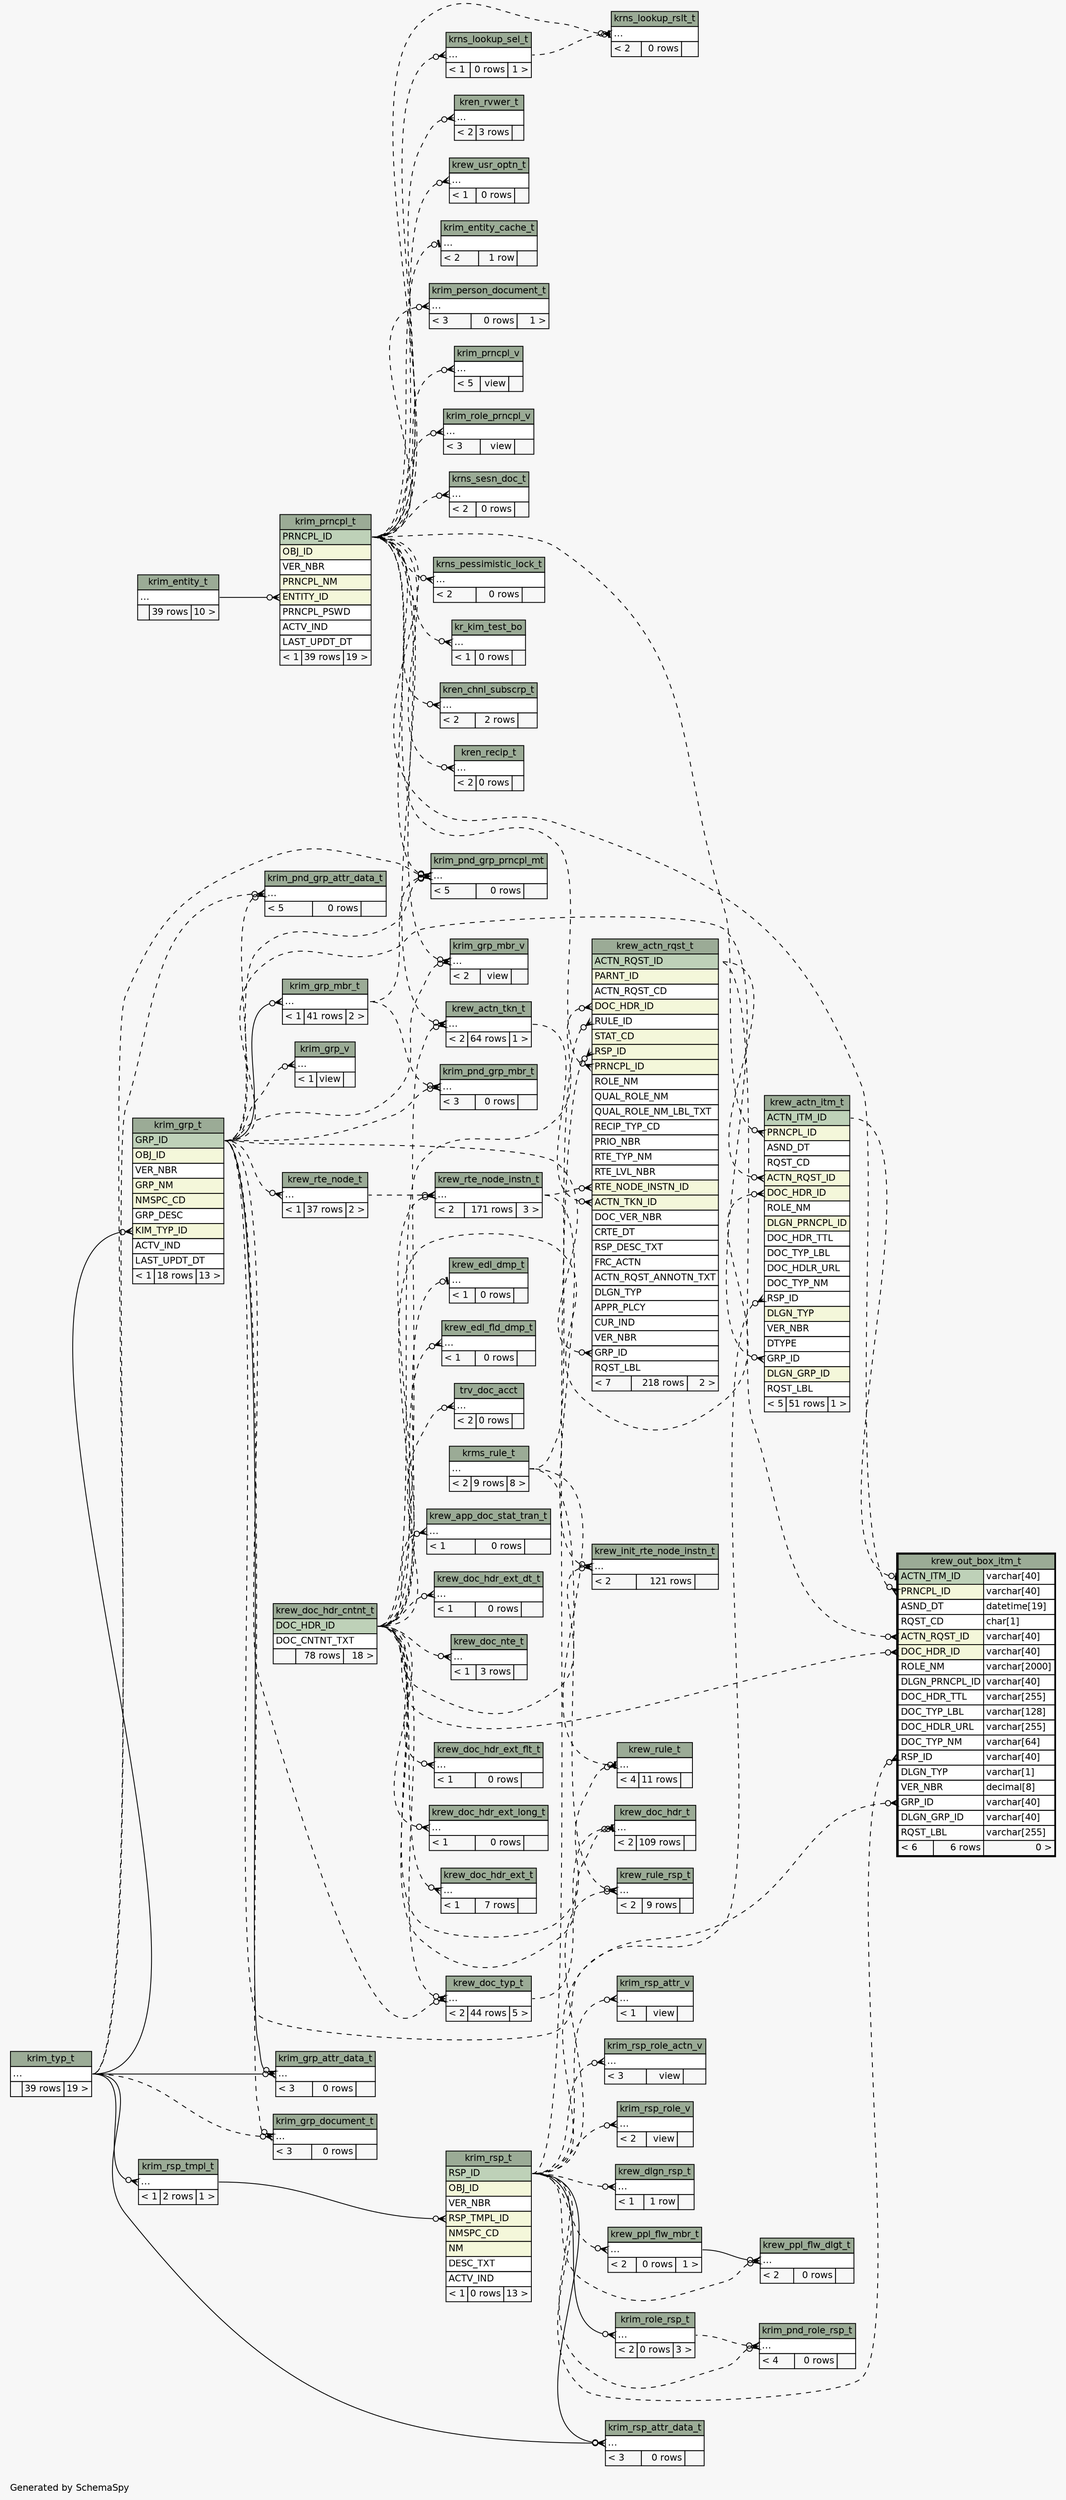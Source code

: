 // dot 2.28.0 on Mac OS X 10.7.2
// SchemaSpy rev 590
digraph "impliedTwoDegreesRelationshipsDiagram" {
  graph [
    rankdir="RL"
    bgcolor="#f7f7f7"
    label="\nGenerated by SchemaSpy"
    labeljust="l"
    nodesep="0.18"
    ranksep="0.46"
    fontname="Helvetica"
    fontsize="11"
  ];
  node [
    fontname="Helvetica"
    fontsize="11"
    shape="plaintext"
  ];
  edge [
    arrowsize="0.8"
  ];
  "kr_kim_test_bo":"elipses":w -> "krim_prncpl_t":"PRNCPL_ID":e [arrowhead=none dir=back arrowtail=crowodot style=dashed];
  "kren_chnl_subscrp_t":"elipses":w -> "krim_prncpl_t":"PRNCPL_ID":e [arrowhead=none dir=back arrowtail=crowodot style=dashed];
  "kren_recip_t":"elipses":w -> "krim_prncpl_t":"PRNCPL_ID":e [arrowhead=none dir=back arrowtail=crowodot style=dashed];
  "kren_rvwer_t":"elipses":w -> "krim_prncpl_t":"PRNCPL_ID":e [arrowhead=none dir=back arrowtail=crowodot style=dashed];
  "krew_actn_itm_t":"ACTN_RQST_ID":w -> "krew_actn_rqst_t":"ACTN_RQST_ID":e [arrowhead=none dir=back arrowtail=crowodot style=dashed];
  "krew_actn_itm_t":"DOC_HDR_ID":w -> "krew_doc_hdr_cntnt_t":"DOC_HDR_ID":e [arrowhead=none dir=back arrowtail=crowodot style=dashed];
  "krew_actn_itm_t":"GRP_ID":w -> "krim_grp_t":"GRP_ID":e [arrowhead=none dir=back arrowtail=crowodot style=dashed];
  "krew_actn_itm_t":"PRNCPL_ID":w -> "krim_prncpl_t":"PRNCPL_ID":e [arrowhead=none dir=back arrowtail=crowodot style=dashed];
  "krew_actn_itm_t":"RSP_ID":w -> "krim_rsp_t":"RSP_ID":e [arrowhead=none dir=back arrowtail=crowodot style=dashed];
  "krew_actn_rqst_t":"ACTN_TKN_ID":w -> "krew_actn_tkn_t":"elipses":e [arrowhead=none dir=back arrowtail=crowodot style=dashed];
  "krew_actn_rqst_t":"DOC_HDR_ID":w -> "krew_doc_hdr_cntnt_t":"DOC_HDR_ID":e [arrowhead=none dir=back arrowtail=crowodot style=dashed];
  "krew_actn_rqst_t":"GRP_ID":w -> "krim_grp_t":"GRP_ID":e [arrowhead=none dir=back arrowtail=crowodot style=dashed];
  "krew_actn_rqst_t":"PRNCPL_ID":w -> "krim_prncpl_t":"PRNCPL_ID":e [arrowhead=none dir=back arrowtail=crowodot style=dashed];
  "krew_actn_rqst_t":"RSP_ID":w -> "krim_rsp_t":"RSP_ID":e [arrowhead=none dir=back arrowtail=crowodot style=dashed];
  "krew_actn_rqst_t":"RTE_NODE_INSTN_ID":w -> "krew_rte_node_instn_t":"elipses":e [arrowhead=none dir=back arrowtail=crowodot style=dashed];
  "krew_actn_rqst_t":"RULE_ID":w -> "krms_rule_t":"elipses":e [arrowhead=none dir=back arrowtail=crowodot style=dashed];
  "krew_actn_tkn_t":"elipses":w -> "krew_doc_hdr_cntnt_t":"DOC_HDR_ID":e [arrowhead=none dir=back arrowtail=crowodot style=dashed];
  "krew_actn_tkn_t":"elipses":w -> "krim_prncpl_t":"PRNCPL_ID":e [arrowhead=none dir=back arrowtail=crowodot style=dashed];
  "krew_app_doc_stat_tran_t":"elipses":w -> "krew_doc_hdr_cntnt_t":"DOC_HDR_ID":e [arrowhead=none dir=back arrowtail=crowodot style=dashed];
  "krew_dlgn_rsp_t":"elipses":w -> "krim_rsp_t":"RSP_ID":e [arrowhead=none dir=back arrowtail=crowodot style=dashed];
  "krew_doc_hdr_ext_dt_t":"elipses":w -> "krew_doc_hdr_cntnt_t":"DOC_HDR_ID":e [arrowhead=none dir=back arrowtail=crowodot style=dashed];
  "krew_doc_hdr_ext_flt_t":"elipses":w -> "krew_doc_hdr_cntnt_t":"DOC_HDR_ID":e [arrowhead=none dir=back arrowtail=crowodot style=dashed];
  "krew_doc_hdr_ext_long_t":"elipses":w -> "krew_doc_hdr_cntnt_t":"DOC_HDR_ID":e [arrowhead=none dir=back arrowtail=crowodot style=dashed];
  "krew_doc_hdr_ext_t":"elipses":w -> "krew_doc_hdr_cntnt_t":"DOC_HDR_ID":e [arrowhead=none dir=back arrowtail=crowodot style=dashed];
  "krew_doc_hdr_t":"elipses":w -> "krew_doc_hdr_cntnt_t":"DOC_HDR_ID":e [arrowhead=none dir=back arrowtail=teeodot style=dashed];
  "krew_doc_hdr_t":"elipses":w -> "krew_doc_typ_t":"elipses":e [arrowhead=none dir=back arrowtail=crowodot style=dashed];
  "krew_doc_nte_t":"elipses":w -> "krew_doc_hdr_cntnt_t":"DOC_HDR_ID":e [arrowhead=none dir=back arrowtail=crowodot style=dashed];
  "krew_doc_typ_t":"elipses":w -> "krew_doc_hdr_cntnt_t":"DOC_HDR_ID":e [arrowhead=none dir=back arrowtail=crowodot style=dashed];
  "krew_doc_typ_t":"elipses":w -> "krim_grp_t":"GRP_ID":e [arrowhead=none dir=back arrowtail=crowodot style=dashed];
  "krew_edl_dmp_t":"elipses":w -> "krew_doc_hdr_cntnt_t":"DOC_HDR_ID":e [arrowhead=none dir=back arrowtail=teeodot style=dashed];
  "krew_edl_fld_dmp_t":"elipses":w -> "krew_doc_hdr_cntnt_t":"DOC_HDR_ID":e [arrowhead=none dir=back arrowtail=crowodot style=dashed];
  "krew_init_rte_node_instn_t":"elipses":w -> "krew_doc_hdr_cntnt_t":"DOC_HDR_ID":e [arrowhead=none dir=back arrowtail=crowodot style=dashed];
  "krew_init_rte_node_instn_t":"elipses":w -> "krew_rte_node_instn_t":"elipses":e [arrowhead=none dir=back arrowtail=crowodot style=dashed];
  "krew_out_box_itm_t":"ACTN_ITM_ID":w -> "krew_actn_itm_t":"ACTN_ITM_ID":e [arrowhead=none dir=back arrowtail=teeodot style=dashed];
  "krew_out_box_itm_t":"ACTN_RQST_ID":w -> "krew_actn_rqst_t":"ACTN_RQST_ID":e [arrowhead=none dir=back arrowtail=crowodot style=dashed];
  "krew_out_box_itm_t":"DOC_HDR_ID":w -> "krew_doc_hdr_cntnt_t":"DOC_HDR_ID":e [arrowhead=none dir=back arrowtail=crowodot style=dashed];
  "krew_out_box_itm_t":"GRP_ID":w -> "krim_grp_t":"GRP_ID":e [arrowhead=none dir=back arrowtail=crowodot style=dashed];
  "krew_out_box_itm_t":"PRNCPL_ID":w -> "krim_prncpl_t":"PRNCPL_ID":e [arrowhead=none dir=back arrowtail=crowodot style=dashed];
  "krew_out_box_itm_t":"RSP_ID":w -> "krim_rsp_t":"RSP_ID":e [arrowhead=none dir=back arrowtail=crowodot style=dashed];
  "krew_ppl_flw_dlgt_t":"elipses":w -> "krew_ppl_flw_mbr_t":"elipses":e [arrowhead=none dir=back arrowtail=crowodot];
  "krew_ppl_flw_dlgt_t":"elipses":w -> "krim_rsp_t":"RSP_ID":e [arrowhead=none dir=back arrowtail=crowodot style=dashed];
  "krew_ppl_flw_mbr_t":"elipses":w -> "krim_rsp_t":"RSP_ID":e [arrowhead=none dir=back arrowtail=crowodot style=dashed];
  "krew_rte_node_instn_t":"elipses":w -> "krew_doc_hdr_cntnt_t":"DOC_HDR_ID":e [arrowhead=none dir=back arrowtail=crowodot style=dashed];
  "krew_rte_node_instn_t":"elipses":w -> "krew_rte_node_t":"elipses":e [arrowhead=none dir=back arrowtail=crowodot style=dashed];
  "krew_rte_node_t":"elipses":w -> "krim_grp_t":"GRP_ID":e [arrowhead=none dir=back arrowtail=crowodot style=dashed];
  "krew_rule_rsp_t":"elipses":w -> "krim_rsp_t":"RSP_ID":e [arrowhead=none dir=back arrowtail=crowodot style=dashed];
  "krew_rule_rsp_t":"elipses":w -> "krms_rule_t":"elipses":e [arrowhead=none dir=back arrowtail=crowodot style=dashed];
  "krew_rule_t":"elipses":w -> "krew_doc_hdr_cntnt_t":"DOC_HDR_ID":e [arrowhead=none dir=back arrowtail=crowodot style=dashed];
  "krew_rule_t":"elipses":w -> "krms_rule_t":"elipses":e [arrowhead=none dir=back arrowtail=teeodot style=dashed];
  "krew_usr_optn_t":"elipses":w -> "krim_prncpl_t":"PRNCPL_ID":e [arrowhead=none dir=back arrowtail=crowodot style=dashed];
  "krim_entity_cache_t":"elipses":w -> "krim_prncpl_t":"PRNCPL_ID":e [arrowhead=none dir=back arrowtail=teeodot style=dashed];
  "krim_grp_attr_data_t":"elipses":w -> "krim_grp_t":"GRP_ID":e [arrowhead=none dir=back arrowtail=crowodot];
  "krim_grp_attr_data_t":"elipses":w -> "krim_typ_t":"elipses":e [arrowhead=none dir=back arrowtail=crowodot];
  "krim_grp_document_t":"elipses":w -> "krim_grp_t":"GRP_ID":e [arrowhead=none dir=back arrowtail=crowodot style=dashed];
  "krim_grp_document_t":"elipses":w -> "krim_typ_t":"elipses":e [arrowhead=none dir=back arrowtail=crowodot style=dashed];
  "krim_grp_mbr_t":"elipses":w -> "krim_grp_t":"GRP_ID":e [arrowhead=none dir=back arrowtail=crowodot];
  "krim_grp_mbr_v":"elipses":w -> "krim_grp_t":"GRP_ID":e [arrowhead=none dir=back arrowtail=crowodot style=dashed];
  "krim_grp_mbr_v":"elipses":w -> "krim_prncpl_t":"PRNCPL_ID":e [arrowhead=none dir=back arrowtail=crowodot style=dashed];
  "krim_grp_t":"KIM_TYP_ID":w -> "krim_typ_t":"elipses":e [arrowhead=none dir=back arrowtail=crowodot];
  "krim_grp_v":"elipses":w -> "krim_grp_t":"GRP_ID":e [arrowhead=none dir=back arrowtail=crowodot style=dashed];
  "krim_person_document_t":"elipses":w -> "krim_prncpl_t":"PRNCPL_ID":e [arrowhead=none dir=back arrowtail=crowodot style=dashed];
  "krim_pnd_grp_attr_data_t":"elipses":w -> "krim_grp_t":"GRP_ID":e [arrowhead=none dir=back arrowtail=crowodot style=dashed];
  "krim_pnd_grp_attr_data_t":"elipses":w -> "krim_typ_t":"elipses":e [arrowhead=none dir=back arrowtail=crowodot style=dashed];
  "krim_pnd_grp_mbr_t":"elipses":w -> "krim_grp_t":"GRP_ID":e [arrowhead=none dir=back arrowtail=crowodot style=dashed];
  "krim_pnd_grp_mbr_t":"elipses":w -> "krim_grp_mbr_t":"elipses":e [arrowhead=none dir=back arrowtail=crowodot style=dashed];
  "krim_pnd_grp_prncpl_mt":"elipses":w -> "krim_grp_t":"GRP_ID":e [arrowhead=none dir=back arrowtail=crowodot style=dashed];
  "krim_pnd_grp_prncpl_mt":"elipses":w -> "krim_grp_mbr_t":"elipses":e [arrowhead=none dir=back arrowtail=crowodot style=dashed];
  "krim_pnd_grp_prncpl_mt":"elipses":w -> "krim_typ_t":"elipses":e [arrowhead=none dir=back arrowtail=crowodot style=dashed];
  "krim_pnd_grp_prncpl_mt":"elipses":w -> "krim_prncpl_t":"PRNCPL_ID":e [arrowhead=none dir=back arrowtail=crowodot style=dashed];
  "krim_pnd_role_rsp_t":"elipses":w -> "krim_role_rsp_t":"elipses":e [arrowhead=none dir=back arrowtail=crowodot style=dashed];
  "krim_pnd_role_rsp_t":"elipses":w -> "krim_rsp_t":"RSP_ID":e [arrowhead=none dir=back arrowtail=crowodot style=dashed];
  "krim_prncpl_t":"ENTITY_ID":w -> "krim_entity_t":"elipses":e [arrowhead=none dir=back arrowtail=crowodot];
  "krim_prncpl_v":"elipses":w -> "krim_prncpl_t":"PRNCPL_ID":e [arrowhead=none dir=back arrowtail=crowodot style=dashed];
  "krim_role_prncpl_v":"elipses":w -> "krim_prncpl_t":"PRNCPL_ID":e [arrowhead=none dir=back arrowtail=crowodot style=dashed];
  "krim_role_rsp_t":"elipses":w -> "krim_rsp_t":"RSP_ID":e [arrowhead=none dir=back arrowtail=crowodot];
  "krim_rsp_attr_data_t":"elipses":w -> "krim_typ_t":"elipses":e [arrowhead=none dir=back arrowtail=crowodot];
  "krim_rsp_attr_data_t":"elipses":w -> "krim_rsp_t":"RSP_ID":e [arrowhead=none dir=back arrowtail=crowodot];
  "krim_rsp_attr_v":"elipses":w -> "krim_rsp_t":"RSP_ID":e [arrowhead=none dir=back arrowtail=crowodot style=dashed];
  "krim_rsp_role_actn_v":"elipses":w -> "krim_rsp_t":"RSP_ID":e [arrowhead=none dir=back arrowtail=crowodot style=dashed];
  "krim_rsp_role_v":"elipses":w -> "krim_rsp_t":"RSP_ID":e [arrowhead=none dir=back arrowtail=crowodot style=dashed];
  "krim_rsp_t":"RSP_TMPL_ID":w -> "krim_rsp_tmpl_t":"elipses":e [arrowhead=none dir=back arrowtail=crowodot];
  "krim_rsp_tmpl_t":"elipses":w -> "krim_typ_t":"elipses":e [arrowhead=none dir=back arrowtail=crowodot];
  "krns_lookup_rslt_t":"elipses":w -> "krns_lookup_sel_t":"elipses":e [arrowhead=none dir=back arrowtail=teeodot style=dashed];
  "krns_lookup_rslt_t":"elipses":w -> "krim_prncpl_t":"PRNCPL_ID":e [arrowhead=none dir=back arrowtail=crowodot style=dashed];
  "krns_lookup_sel_t":"elipses":w -> "krim_prncpl_t":"PRNCPL_ID":e [arrowhead=none dir=back arrowtail=crowodot style=dashed];
  "krns_pessimistic_lock_t":"elipses":w -> "krim_prncpl_t":"PRNCPL_ID":e [arrowhead=none dir=back arrowtail=crowodot style=dashed];
  "krns_sesn_doc_t":"elipses":w -> "krim_prncpl_t":"PRNCPL_ID":e [arrowhead=none dir=back arrowtail=crowodot style=dashed];
  "trv_doc_acct":"elipses":w -> "krew_doc_hdr_cntnt_t":"DOC_HDR_ID":e [arrowhead=none dir=back arrowtail=crowodot style=dashed];
  "kr_kim_test_bo" [
    label=<
    <TABLE BORDER="0" CELLBORDER="1" CELLSPACING="0" BGCOLOR="#ffffff">
      <TR><TD COLSPAN="3" BGCOLOR="#9bab96" ALIGN="CENTER">kr_kim_test_bo</TD></TR>
      <TR><TD PORT="elipses" COLSPAN="3" ALIGN="LEFT">...</TD></TR>
      <TR><TD ALIGN="LEFT" BGCOLOR="#f7f7f7">&lt; 1</TD><TD ALIGN="RIGHT" BGCOLOR="#f7f7f7">0 rows</TD><TD ALIGN="RIGHT" BGCOLOR="#f7f7f7">  </TD></TR>
    </TABLE>>
    URL="kr_kim_test_bo.html"
    tooltip="kr_kim_test_bo"
  ];
  "kren_chnl_subscrp_t" [
    label=<
    <TABLE BORDER="0" CELLBORDER="1" CELLSPACING="0" BGCOLOR="#ffffff">
      <TR><TD COLSPAN="3" BGCOLOR="#9bab96" ALIGN="CENTER">kren_chnl_subscrp_t</TD></TR>
      <TR><TD PORT="elipses" COLSPAN="3" ALIGN="LEFT">...</TD></TR>
      <TR><TD ALIGN="LEFT" BGCOLOR="#f7f7f7">&lt; 2</TD><TD ALIGN="RIGHT" BGCOLOR="#f7f7f7">2 rows</TD><TD ALIGN="RIGHT" BGCOLOR="#f7f7f7">  </TD></TR>
    </TABLE>>
    URL="kren_chnl_subscrp_t.html"
    tooltip="kren_chnl_subscrp_t"
  ];
  "kren_recip_t" [
    label=<
    <TABLE BORDER="0" CELLBORDER="1" CELLSPACING="0" BGCOLOR="#ffffff">
      <TR><TD COLSPAN="3" BGCOLOR="#9bab96" ALIGN="CENTER">kren_recip_t</TD></TR>
      <TR><TD PORT="elipses" COLSPAN="3" ALIGN="LEFT">...</TD></TR>
      <TR><TD ALIGN="LEFT" BGCOLOR="#f7f7f7">&lt; 2</TD><TD ALIGN="RIGHT" BGCOLOR="#f7f7f7">0 rows</TD><TD ALIGN="RIGHT" BGCOLOR="#f7f7f7">  </TD></TR>
    </TABLE>>
    URL="kren_recip_t.html"
    tooltip="kren_recip_t"
  ];
  "kren_rvwer_t" [
    label=<
    <TABLE BORDER="0" CELLBORDER="1" CELLSPACING="0" BGCOLOR="#ffffff">
      <TR><TD COLSPAN="3" BGCOLOR="#9bab96" ALIGN="CENTER">kren_rvwer_t</TD></TR>
      <TR><TD PORT="elipses" COLSPAN="3" ALIGN="LEFT">...</TD></TR>
      <TR><TD ALIGN="LEFT" BGCOLOR="#f7f7f7">&lt; 2</TD><TD ALIGN="RIGHT" BGCOLOR="#f7f7f7">3 rows</TD><TD ALIGN="RIGHT" BGCOLOR="#f7f7f7">  </TD></TR>
    </TABLE>>
    URL="kren_rvwer_t.html"
    tooltip="kren_rvwer_t"
  ];
  "krew_actn_itm_t" [
    label=<
    <TABLE BORDER="0" CELLBORDER="1" CELLSPACING="0" BGCOLOR="#ffffff">
      <TR><TD COLSPAN="3" BGCOLOR="#9bab96" ALIGN="CENTER">krew_actn_itm_t</TD></TR>
      <TR><TD PORT="ACTN_ITM_ID" COLSPAN="3" BGCOLOR="#bed1b8" ALIGN="LEFT">ACTN_ITM_ID</TD></TR>
      <TR><TD PORT="PRNCPL_ID" COLSPAN="3" BGCOLOR="#f4f7da" ALIGN="LEFT">PRNCPL_ID</TD></TR>
      <TR><TD PORT="ASND_DT" COLSPAN="3" ALIGN="LEFT">ASND_DT</TD></TR>
      <TR><TD PORT="RQST_CD" COLSPAN="3" ALIGN="LEFT">RQST_CD</TD></TR>
      <TR><TD PORT="ACTN_RQST_ID" COLSPAN="3" BGCOLOR="#f4f7da" ALIGN="LEFT">ACTN_RQST_ID</TD></TR>
      <TR><TD PORT="DOC_HDR_ID" COLSPAN="3" BGCOLOR="#f4f7da" ALIGN="LEFT">DOC_HDR_ID</TD></TR>
      <TR><TD PORT="ROLE_NM" COLSPAN="3" ALIGN="LEFT">ROLE_NM</TD></TR>
      <TR><TD PORT="DLGN_PRNCPL_ID" COLSPAN="3" BGCOLOR="#f4f7da" ALIGN="LEFT">DLGN_PRNCPL_ID</TD></TR>
      <TR><TD PORT="DOC_HDR_TTL" COLSPAN="3" ALIGN="LEFT">DOC_HDR_TTL</TD></TR>
      <TR><TD PORT="DOC_TYP_LBL" COLSPAN="3" ALIGN="LEFT">DOC_TYP_LBL</TD></TR>
      <TR><TD PORT="DOC_HDLR_URL" COLSPAN="3" ALIGN="LEFT">DOC_HDLR_URL</TD></TR>
      <TR><TD PORT="DOC_TYP_NM" COLSPAN="3" ALIGN="LEFT">DOC_TYP_NM</TD></TR>
      <TR><TD PORT="RSP_ID" COLSPAN="3" ALIGN="LEFT">RSP_ID</TD></TR>
      <TR><TD PORT="DLGN_TYP" COLSPAN="3" BGCOLOR="#f4f7da" ALIGN="LEFT">DLGN_TYP</TD></TR>
      <TR><TD PORT="VER_NBR" COLSPAN="3" ALIGN="LEFT">VER_NBR</TD></TR>
      <TR><TD PORT="DTYPE" COLSPAN="3" ALIGN="LEFT">DTYPE</TD></TR>
      <TR><TD PORT="GRP_ID" COLSPAN="3" ALIGN="LEFT">GRP_ID</TD></TR>
      <TR><TD PORT="DLGN_GRP_ID" COLSPAN="3" BGCOLOR="#f4f7da" ALIGN="LEFT">DLGN_GRP_ID</TD></TR>
      <TR><TD PORT="RQST_LBL" COLSPAN="3" ALIGN="LEFT">RQST_LBL</TD></TR>
      <TR><TD ALIGN="LEFT" BGCOLOR="#f7f7f7">&lt; 5</TD><TD ALIGN="RIGHT" BGCOLOR="#f7f7f7">51 rows</TD><TD ALIGN="RIGHT" BGCOLOR="#f7f7f7">1 &gt;</TD></TR>
    </TABLE>>
    URL="krew_actn_itm_t.html"
    tooltip="krew_actn_itm_t"
  ];
  "krew_actn_rqst_t" [
    label=<
    <TABLE BORDER="0" CELLBORDER="1" CELLSPACING="0" BGCOLOR="#ffffff">
      <TR><TD COLSPAN="3" BGCOLOR="#9bab96" ALIGN="CENTER">krew_actn_rqst_t</TD></TR>
      <TR><TD PORT="ACTN_RQST_ID" COLSPAN="3" BGCOLOR="#bed1b8" ALIGN="LEFT">ACTN_RQST_ID</TD></TR>
      <TR><TD PORT="PARNT_ID" COLSPAN="3" BGCOLOR="#f4f7da" ALIGN="LEFT">PARNT_ID</TD></TR>
      <TR><TD PORT="ACTN_RQST_CD" COLSPAN="3" ALIGN="LEFT">ACTN_RQST_CD</TD></TR>
      <TR><TD PORT="DOC_HDR_ID" COLSPAN="3" BGCOLOR="#f4f7da" ALIGN="LEFT">DOC_HDR_ID</TD></TR>
      <TR><TD PORT="RULE_ID" COLSPAN="3" ALIGN="LEFT">RULE_ID</TD></TR>
      <TR><TD PORT="STAT_CD" COLSPAN="3" BGCOLOR="#f4f7da" ALIGN="LEFT">STAT_CD</TD></TR>
      <TR><TD PORT="RSP_ID" COLSPAN="3" BGCOLOR="#f4f7da" ALIGN="LEFT">RSP_ID</TD></TR>
      <TR><TD PORT="PRNCPL_ID" COLSPAN="3" BGCOLOR="#f4f7da" ALIGN="LEFT">PRNCPL_ID</TD></TR>
      <TR><TD PORT="ROLE_NM" COLSPAN="3" ALIGN="LEFT">ROLE_NM</TD></TR>
      <TR><TD PORT="QUAL_ROLE_NM" COLSPAN="3" ALIGN="LEFT">QUAL_ROLE_NM</TD></TR>
      <TR><TD PORT="QUAL_ROLE_NM_LBL_TXT" COLSPAN="3" ALIGN="LEFT">QUAL_ROLE_NM_LBL_TXT</TD></TR>
      <TR><TD PORT="RECIP_TYP_CD" COLSPAN="3" ALIGN="LEFT">RECIP_TYP_CD</TD></TR>
      <TR><TD PORT="PRIO_NBR" COLSPAN="3" ALIGN="LEFT">PRIO_NBR</TD></TR>
      <TR><TD PORT="RTE_TYP_NM" COLSPAN="3" ALIGN="LEFT">RTE_TYP_NM</TD></TR>
      <TR><TD PORT="RTE_LVL_NBR" COLSPAN="3" ALIGN="LEFT">RTE_LVL_NBR</TD></TR>
      <TR><TD PORT="RTE_NODE_INSTN_ID" COLSPAN="3" BGCOLOR="#f4f7da" ALIGN="LEFT">RTE_NODE_INSTN_ID</TD></TR>
      <TR><TD PORT="ACTN_TKN_ID" COLSPAN="3" BGCOLOR="#f4f7da" ALIGN="LEFT">ACTN_TKN_ID</TD></TR>
      <TR><TD PORT="DOC_VER_NBR" COLSPAN="3" ALIGN="LEFT">DOC_VER_NBR</TD></TR>
      <TR><TD PORT="CRTE_DT" COLSPAN="3" ALIGN="LEFT">CRTE_DT</TD></TR>
      <TR><TD PORT="RSP_DESC_TXT" COLSPAN="3" ALIGN="LEFT">RSP_DESC_TXT</TD></TR>
      <TR><TD PORT="FRC_ACTN" COLSPAN="3" ALIGN="LEFT">FRC_ACTN</TD></TR>
      <TR><TD PORT="ACTN_RQST_ANNOTN_TXT" COLSPAN="3" ALIGN="LEFT">ACTN_RQST_ANNOTN_TXT</TD></TR>
      <TR><TD PORT="DLGN_TYP" COLSPAN="3" ALIGN="LEFT">DLGN_TYP</TD></TR>
      <TR><TD PORT="APPR_PLCY" COLSPAN="3" ALIGN="LEFT">APPR_PLCY</TD></TR>
      <TR><TD PORT="CUR_IND" COLSPAN="3" ALIGN="LEFT">CUR_IND</TD></TR>
      <TR><TD PORT="VER_NBR" COLSPAN="3" ALIGN="LEFT">VER_NBR</TD></TR>
      <TR><TD PORT="GRP_ID" COLSPAN="3" ALIGN="LEFT">GRP_ID</TD></TR>
      <TR><TD PORT="RQST_LBL" COLSPAN="3" ALIGN="LEFT">RQST_LBL</TD></TR>
      <TR><TD ALIGN="LEFT" BGCOLOR="#f7f7f7">&lt; 7</TD><TD ALIGN="RIGHT" BGCOLOR="#f7f7f7">218 rows</TD><TD ALIGN="RIGHT" BGCOLOR="#f7f7f7">2 &gt;</TD></TR>
    </TABLE>>
    URL="krew_actn_rqst_t.html"
    tooltip="krew_actn_rqst_t"
  ];
  "krew_actn_tkn_t" [
    label=<
    <TABLE BORDER="0" CELLBORDER="1" CELLSPACING="0" BGCOLOR="#ffffff">
      <TR><TD COLSPAN="3" BGCOLOR="#9bab96" ALIGN="CENTER">krew_actn_tkn_t</TD></TR>
      <TR><TD PORT="elipses" COLSPAN="3" ALIGN="LEFT">...</TD></TR>
      <TR><TD ALIGN="LEFT" BGCOLOR="#f7f7f7">&lt; 2</TD><TD ALIGN="RIGHT" BGCOLOR="#f7f7f7">64 rows</TD><TD ALIGN="RIGHT" BGCOLOR="#f7f7f7">1 &gt;</TD></TR>
    </TABLE>>
    URL="krew_actn_tkn_t.html"
    tooltip="krew_actn_tkn_t"
  ];
  "krew_app_doc_stat_tran_t" [
    label=<
    <TABLE BORDER="0" CELLBORDER="1" CELLSPACING="0" BGCOLOR="#ffffff">
      <TR><TD COLSPAN="3" BGCOLOR="#9bab96" ALIGN="CENTER">krew_app_doc_stat_tran_t</TD></TR>
      <TR><TD PORT="elipses" COLSPAN="3" ALIGN="LEFT">...</TD></TR>
      <TR><TD ALIGN="LEFT" BGCOLOR="#f7f7f7">&lt; 1</TD><TD ALIGN="RIGHT" BGCOLOR="#f7f7f7">0 rows</TD><TD ALIGN="RIGHT" BGCOLOR="#f7f7f7">  </TD></TR>
    </TABLE>>
    URL="krew_app_doc_stat_tran_t.html"
    tooltip="krew_app_doc_stat_tran_t"
  ];
  "krew_dlgn_rsp_t" [
    label=<
    <TABLE BORDER="0" CELLBORDER="1" CELLSPACING="0" BGCOLOR="#ffffff">
      <TR><TD COLSPAN="3" BGCOLOR="#9bab96" ALIGN="CENTER">krew_dlgn_rsp_t</TD></TR>
      <TR><TD PORT="elipses" COLSPAN="3" ALIGN="LEFT">...</TD></TR>
      <TR><TD ALIGN="LEFT" BGCOLOR="#f7f7f7">&lt; 1</TD><TD ALIGN="RIGHT" BGCOLOR="#f7f7f7">1 row</TD><TD ALIGN="RIGHT" BGCOLOR="#f7f7f7">  </TD></TR>
    </TABLE>>
    URL="krew_dlgn_rsp_t.html"
    tooltip="krew_dlgn_rsp_t"
  ];
  "krew_doc_hdr_cntnt_t" [
    label=<
    <TABLE BORDER="0" CELLBORDER="1" CELLSPACING="0" BGCOLOR="#ffffff">
      <TR><TD COLSPAN="3" BGCOLOR="#9bab96" ALIGN="CENTER">krew_doc_hdr_cntnt_t</TD></TR>
      <TR><TD PORT="DOC_HDR_ID" COLSPAN="3" BGCOLOR="#bed1b8" ALIGN="LEFT">DOC_HDR_ID</TD></TR>
      <TR><TD PORT="DOC_CNTNT_TXT" COLSPAN="3" ALIGN="LEFT">DOC_CNTNT_TXT</TD></TR>
      <TR><TD ALIGN="LEFT" BGCOLOR="#f7f7f7">  </TD><TD ALIGN="RIGHT" BGCOLOR="#f7f7f7">78 rows</TD><TD ALIGN="RIGHT" BGCOLOR="#f7f7f7">18 &gt;</TD></TR>
    </TABLE>>
    URL="krew_doc_hdr_cntnt_t.html"
    tooltip="krew_doc_hdr_cntnt_t"
  ];
  "krew_doc_hdr_ext_dt_t" [
    label=<
    <TABLE BORDER="0" CELLBORDER="1" CELLSPACING="0" BGCOLOR="#ffffff">
      <TR><TD COLSPAN="3" BGCOLOR="#9bab96" ALIGN="CENTER">krew_doc_hdr_ext_dt_t</TD></TR>
      <TR><TD PORT="elipses" COLSPAN="3" ALIGN="LEFT">...</TD></TR>
      <TR><TD ALIGN="LEFT" BGCOLOR="#f7f7f7">&lt; 1</TD><TD ALIGN="RIGHT" BGCOLOR="#f7f7f7">0 rows</TD><TD ALIGN="RIGHT" BGCOLOR="#f7f7f7">  </TD></TR>
    </TABLE>>
    URL="krew_doc_hdr_ext_dt_t.html"
    tooltip="krew_doc_hdr_ext_dt_t"
  ];
  "krew_doc_hdr_ext_flt_t" [
    label=<
    <TABLE BORDER="0" CELLBORDER="1" CELLSPACING="0" BGCOLOR="#ffffff">
      <TR><TD COLSPAN="3" BGCOLOR="#9bab96" ALIGN="CENTER">krew_doc_hdr_ext_flt_t</TD></TR>
      <TR><TD PORT="elipses" COLSPAN="3" ALIGN="LEFT">...</TD></TR>
      <TR><TD ALIGN="LEFT" BGCOLOR="#f7f7f7">&lt; 1</TD><TD ALIGN="RIGHT" BGCOLOR="#f7f7f7">0 rows</TD><TD ALIGN="RIGHT" BGCOLOR="#f7f7f7">  </TD></TR>
    </TABLE>>
    URL="krew_doc_hdr_ext_flt_t.html"
    tooltip="krew_doc_hdr_ext_flt_t"
  ];
  "krew_doc_hdr_ext_long_t" [
    label=<
    <TABLE BORDER="0" CELLBORDER="1" CELLSPACING="0" BGCOLOR="#ffffff">
      <TR><TD COLSPAN="3" BGCOLOR="#9bab96" ALIGN="CENTER">krew_doc_hdr_ext_long_t</TD></TR>
      <TR><TD PORT="elipses" COLSPAN="3" ALIGN="LEFT">...</TD></TR>
      <TR><TD ALIGN="LEFT" BGCOLOR="#f7f7f7">&lt; 1</TD><TD ALIGN="RIGHT" BGCOLOR="#f7f7f7">0 rows</TD><TD ALIGN="RIGHT" BGCOLOR="#f7f7f7">  </TD></TR>
    </TABLE>>
    URL="krew_doc_hdr_ext_long_t.html"
    tooltip="krew_doc_hdr_ext_long_t"
  ];
  "krew_doc_hdr_ext_t" [
    label=<
    <TABLE BORDER="0" CELLBORDER="1" CELLSPACING="0" BGCOLOR="#ffffff">
      <TR><TD COLSPAN="3" BGCOLOR="#9bab96" ALIGN="CENTER">krew_doc_hdr_ext_t</TD></TR>
      <TR><TD PORT="elipses" COLSPAN="3" ALIGN="LEFT">...</TD></TR>
      <TR><TD ALIGN="LEFT" BGCOLOR="#f7f7f7">&lt; 1</TD><TD ALIGN="RIGHT" BGCOLOR="#f7f7f7">7 rows</TD><TD ALIGN="RIGHT" BGCOLOR="#f7f7f7">  </TD></TR>
    </TABLE>>
    URL="krew_doc_hdr_ext_t.html"
    tooltip="krew_doc_hdr_ext_t"
  ];
  "krew_doc_hdr_t" [
    label=<
    <TABLE BORDER="0" CELLBORDER="1" CELLSPACING="0" BGCOLOR="#ffffff">
      <TR><TD COLSPAN="3" BGCOLOR="#9bab96" ALIGN="CENTER">krew_doc_hdr_t</TD></TR>
      <TR><TD PORT="elipses" COLSPAN="3" ALIGN="LEFT">...</TD></TR>
      <TR><TD ALIGN="LEFT" BGCOLOR="#f7f7f7">&lt; 2</TD><TD ALIGN="RIGHT" BGCOLOR="#f7f7f7">109 rows</TD><TD ALIGN="RIGHT" BGCOLOR="#f7f7f7">  </TD></TR>
    </TABLE>>
    URL="krew_doc_hdr_t.html"
    tooltip="krew_doc_hdr_t"
  ];
  "krew_doc_nte_t" [
    label=<
    <TABLE BORDER="0" CELLBORDER="1" CELLSPACING="0" BGCOLOR="#ffffff">
      <TR><TD COLSPAN="3" BGCOLOR="#9bab96" ALIGN="CENTER">krew_doc_nte_t</TD></TR>
      <TR><TD PORT="elipses" COLSPAN="3" ALIGN="LEFT">...</TD></TR>
      <TR><TD ALIGN="LEFT" BGCOLOR="#f7f7f7">&lt; 1</TD><TD ALIGN="RIGHT" BGCOLOR="#f7f7f7">3 rows</TD><TD ALIGN="RIGHT" BGCOLOR="#f7f7f7">  </TD></TR>
    </TABLE>>
    URL="krew_doc_nte_t.html"
    tooltip="krew_doc_nte_t"
  ];
  "krew_doc_typ_t" [
    label=<
    <TABLE BORDER="0" CELLBORDER="1" CELLSPACING="0" BGCOLOR="#ffffff">
      <TR><TD COLSPAN="3" BGCOLOR="#9bab96" ALIGN="CENTER">krew_doc_typ_t</TD></TR>
      <TR><TD PORT="elipses" COLSPAN="3" ALIGN="LEFT">...</TD></TR>
      <TR><TD ALIGN="LEFT" BGCOLOR="#f7f7f7">&lt; 2</TD><TD ALIGN="RIGHT" BGCOLOR="#f7f7f7">44 rows</TD><TD ALIGN="RIGHT" BGCOLOR="#f7f7f7">5 &gt;</TD></TR>
    </TABLE>>
    URL="krew_doc_typ_t.html"
    tooltip="krew_doc_typ_t"
  ];
  "krew_edl_dmp_t" [
    label=<
    <TABLE BORDER="0" CELLBORDER="1" CELLSPACING="0" BGCOLOR="#ffffff">
      <TR><TD COLSPAN="3" BGCOLOR="#9bab96" ALIGN="CENTER">krew_edl_dmp_t</TD></TR>
      <TR><TD PORT="elipses" COLSPAN="3" ALIGN="LEFT">...</TD></TR>
      <TR><TD ALIGN="LEFT" BGCOLOR="#f7f7f7">&lt; 1</TD><TD ALIGN="RIGHT" BGCOLOR="#f7f7f7">0 rows</TD><TD ALIGN="RIGHT" BGCOLOR="#f7f7f7">  </TD></TR>
    </TABLE>>
    URL="krew_edl_dmp_t.html"
    tooltip="krew_edl_dmp_t"
  ];
  "krew_edl_fld_dmp_t" [
    label=<
    <TABLE BORDER="0" CELLBORDER="1" CELLSPACING="0" BGCOLOR="#ffffff">
      <TR><TD COLSPAN="3" BGCOLOR="#9bab96" ALIGN="CENTER">krew_edl_fld_dmp_t</TD></TR>
      <TR><TD PORT="elipses" COLSPAN="3" ALIGN="LEFT">...</TD></TR>
      <TR><TD ALIGN="LEFT" BGCOLOR="#f7f7f7">&lt; 1</TD><TD ALIGN="RIGHT" BGCOLOR="#f7f7f7">0 rows</TD><TD ALIGN="RIGHT" BGCOLOR="#f7f7f7">  </TD></TR>
    </TABLE>>
    URL="krew_edl_fld_dmp_t.html"
    tooltip="krew_edl_fld_dmp_t"
  ];
  "krew_init_rte_node_instn_t" [
    label=<
    <TABLE BORDER="0" CELLBORDER="1" CELLSPACING="0" BGCOLOR="#ffffff">
      <TR><TD COLSPAN="3" BGCOLOR="#9bab96" ALIGN="CENTER">krew_init_rte_node_instn_t</TD></TR>
      <TR><TD PORT="elipses" COLSPAN="3" ALIGN="LEFT">...</TD></TR>
      <TR><TD ALIGN="LEFT" BGCOLOR="#f7f7f7">&lt; 2</TD><TD ALIGN="RIGHT" BGCOLOR="#f7f7f7">121 rows</TD><TD ALIGN="RIGHT" BGCOLOR="#f7f7f7">  </TD></TR>
    </TABLE>>
    URL="krew_init_rte_node_instn_t.html"
    tooltip="krew_init_rte_node_instn_t"
  ];
  "krew_out_box_itm_t" [
    label=<
    <TABLE BORDER="2" CELLBORDER="1" CELLSPACING="0" BGCOLOR="#ffffff">
      <TR><TD COLSPAN="3" BGCOLOR="#9bab96" ALIGN="CENTER">krew_out_box_itm_t</TD></TR>
      <TR><TD PORT="ACTN_ITM_ID" COLSPAN="2" BGCOLOR="#bed1b8" ALIGN="LEFT">ACTN_ITM_ID</TD><TD PORT="ACTN_ITM_ID.type" ALIGN="LEFT">varchar[40]</TD></TR>
      <TR><TD PORT="PRNCPL_ID" COLSPAN="2" BGCOLOR="#f4f7da" ALIGN="LEFT">PRNCPL_ID</TD><TD PORT="PRNCPL_ID.type" ALIGN="LEFT">varchar[40]</TD></TR>
      <TR><TD PORT="ASND_DT" COLSPAN="2" ALIGN="LEFT">ASND_DT</TD><TD PORT="ASND_DT.type" ALIGN="LEFT">datetime[19]</TD></TR>
      <TR><TD PORT="RQST_CD" COLSPAN="2" ALIGN="LEFT">RQST_CD</TD><TD PORT="RQST_CD.type" ALIGN="LEFT">char[1]</TD></TR>
      <TR><TD PORT="ACTN_RQST_ID" COLSPAN="2" BGCOLOR="#f4f7da" ALIGN="LEFT">ACTN_RQST_ID</TD><TD PORT="ACTN_RQST_ID.type" ALIGN="LEFT">varchar[40]</TD></TR>
      <TR><TD PORT="DOC_HDR_ID" COLSPAN="2" BGCOLOR="#f4f7da" ALIGN="LEFT">DOC_HDR_ID</TD><TD PORT="DOC_HDR_ID.type" ALIGN="LEFT">varchar[40]</TD></TR>
      <TR><TD PORT="ROLE_NM" COLSPAN="2" ALIGN="LEFT">ROLE_NM</TD><TD PORT="ROLE_NM.type" ALIGN="LEFT">varchar[2000]</TD></TR>
      <TR><TD PORT="DLGN_PRNCPL_ID" COLSPAN="2" ALIGN="LEFT">DLGN_PRNCPL_ID</TD><TD PORT="DLGN_PRNCPL_ID.type" ALIGN="LEFT">varchar[40]</TD></TR>
      <TR><TD PORT="DOC_HDR_TTL" COLSPAN="2" ALIGN="LEFT">DOC_HDR_TTL</TD><TD PORT="DOC_HDR_TTL.type" ALIGN="LEFT">varchar[255]</TD></TR>
      <TR><TD PORT="DOC_TYP_LBL" COLSPAN="2" ALIGN="LEFT">DOC_TYP_LBL</TD><TD PORT="DOC_TYP_LBL.type" ALIGN="LEFT">varchar[128]</TD></TR>
      <TR><TD PORT="DOC_HDLR_URL" COLSPAN="2" ALIGN="LEFT">DOC_HDLR_URL</TD><TD PORT="DOC_HDLR_URL.type" ALIGN="LEFT">varchar[255]</TD></TR>
      <TR><TD PORT="DOC_TYP_NM" COLSPAN="2" ALIGN="LEFT">DOC_TYP_NM</TD><TD PORT="DOC_TYP_NM.type" ALIGN="LEFT">varchar[64]</TD></TR>
      <TR><TD PORT="RSP_ID" COLSPAN="2" ALIGN="LEFT">RSP_ID</TD><TD PORT="RSP_ID.type" ALIGN="LEFT">varchar[40]</TD></TR>
      <TR><TD PORT="DLGN_TYP" COLSPAN="2" ALIGN="LEFT">DLGN_TYP</TD><TD PORT="DLGN_TYP.type" ALIGN="LEFT">varchar[1]</TD></TR>
      <TR><TD PORT="VER_NBR" COLSPAN="2" ALIGN="LEFT">VER_NBR</TD><TD PORT="VER_NBR.type" ALIGN="LEFT">decimal[8]</TD></TR>
      <TR><TD PORT="GRP_ID" COLSPAN="2" ALIGN="LEFT">GRP_ID</TD><TD PORT="GRP_ID.type" ALIGN="LEFT">varchar[40]</TD></TR>
      <TR><TD PORT="DLGN_GRP_ID" COLSPAN="2" ALIGN="LEFT">DLGN_GRP_ID</TD><TD PORT="DLGN_GRP_ID.type" ALIGN="LEFT">varchar[40]</TD></TR>
      <TR><TD PORT="RQST_LBL" COLSPAN="2" ALIGN="LEFT">RQST_LBL</TD><TD PORT="RQST_LBL.type" ALIGN="LEFT">varchar[255]</TD></TR>
      <TR><TD ALIGN="LEFT" BGCOLOR="#f7f7f7">&lt; 6</TD><TD ALIGN="RIGHT" BGCOLOR="#f7f7f7">6 rows</TD><TD ALIGN="RIGHT" BGCOLOR="#f7f7f7">0 &gt;</TD></TR>
    </TABLE>>
    URL="krew_out_box_itm_t.html"
    tooltip="krew_out_box_itm_t"
  ];
  "krew_ppl_flw_dlgt_t" [
    label=<
    <TABLE BORDER="0" CELLBORDER="1" CELLSPACING="0" BGCOLOR="#ffffff">
      <TR><TD COLSPAN="3" BGCOLOR="#9bab96" ALIGN="CENTER">krew_ppl_flw_dlgt_t</TD></TR>
      <TR><TD PORT="elipses" COLSPAN="3" ALIGN="LEFT">...</TD></TR>
      <TR><TD ALIGN="LEFT" BGCOLOR="#f7f7f7">&lt; 2</TD><TD ALIGN="RIGHT" BGCOLOR="#f7f7f7">0 rows</TD><TD ALIGN="RIGHT" BGCOLOR="#f7f7f7">  </TD></TR>
    </TABLE>>
    URL="krew_ppl_flw_dlgt_t.html"
    tooltip="krew_ppl_flw_dlgt_t"
  ];
  "krew_ppl_flw_mbr_t" [
    label=<
    <TABLE BORDER="0" CELLBORDER="1" CELLSPACING="0" BGCOLOR="#ffffff">
      <TR><TD COLSPAN="3" BGCOLOR="#9bab96" ALIGN="CENTER">krew_ppl_flw_mbr_t</TD></TR>
      <TR><TD PORT="elipses" COLSPAN="3" ALIGN="LEFT">...</TD></TR>
      <TR><TD ALIGN="LEFT" BGCOLOR="#f7f7f7">&lt; 2</TD><TD ALIGN="RIGHT" BGCOLOR="#f7f7f7">0 rows</TD><TD ALIGN="RIGHT" BGCOLOR="#f7f7f7">1 &gt;</TD></TR>
    </TABLE>>
    URL="krew_ppl_flw_mbr_t.html"
    tooltip="krew_ppl_flw_mbr_t"
  ];
  "krew_rte_node_instn_t" [
    label=<
    <TABLE BORDER="0" CELLBORDER="1" CELLSPACING="0" BGCOLOR="#ffffff">
      <TR><TD COLSPAN="3" BGCOLOR="#9bab96" ALIGN="CENTER">krew_rte_node_instn_t</TD></TR>
      <TR><TD PORT="elipses" COLSPAN="3" ALIGN="LEFT">...</TD></TR>
      <TR><TD ALIGN="LEFT" BGCOLOR="#f7f7f7">&lt; 2</TD><TD ALIGN="RIGHT" BGCOLOR="#f7f7f7">171 rows</TD><TD ALIGN="RIGHT" BGCOLOR="#f7f7f7">3 &gt;</TD></TR>
    </TABLE>>
    URL="krew_rte_node_instn_t.html"
    tooltip="krew_rte_node_instn_t"
  ];
  "krew_rte_node_t" [
    label=<
    <TABLE BORDER="0" CELLBORDER="1" CELLSPACING="0" BGCOLOR="#ffffff">
      <TR><TD COLSPAN="3" BGCOLOR="#9bab96" ALIGN="CENTER">krew_rte_node_t</TD></TR>
      <TR><TD PORT="elipses" COLSPAN="3" ALIGN="LEFT">...</TD></TR>
      <TR><TD ALIGN="LEFT" BGCOLOR="#f7f7f7">&lt; 1</TD><TD ALIGN="RIGHT" BGCOLOR="#f7f7f7">37 rows</TD><TD ALIGN="RIGHT" BGCOLOR="#f7f7f7">2 &gt;</TD></TR>
    </TABLE>>
    URL="krew_rte_node_t.html"
    tooltip="krew_rte_node_t"
  ];
  "krew_rule_rsp_t" [
    label=<
    <TABLE BORDER="0" CELLBORDER="1" CELLSPACING="0" BGCOLOR="#ffffff">
      <TR><TD COLSPAN="3" BGCOLOR="#9bab96" ALIGN="CENTER">krew_rule_rsp_t</TD></TR>
      <TR><TD PORT="elipses" COLSPAN="3" ALIGN="LEFT">...</TD></TR>
      <TR><TD ALIGN="LEFT" BGCOLOR="#f7f7f7">&lt; 2</TD><TD ALIGN="RIGHT" BGCOLOR="#f7f7f7">9 rows</TD><TD ALIGN="RIGHT" BGCOLOR="#f7f7f7">  </TD></TR>
    </TABLE>>
    URL="krew_rule_rsp_t.html"
    tooltip="krew_rule_rsp_t"
  ];
  "krew_rule_t" [
    label=<
    <TABLE BORDER="0" CELLBORDER="1" CELLSPACING="0" BGCOLOR="#ffffff">
      <TR><TD COLSPAN="3" BGCOLOR="#9bab96" ALIGN="CENTER">krew_rule_t</TD></TR>
      <TR><TD PORT="elipses" COLSPAN="3" ALIGN="LEFT">...</TD></TR>
      <TR><TD ALIGN="LEFT" BGCOLOR="#f7f7f7">&lt; 4</TD><TD ALIGN="RIGHT" BGCOLOR="#f7f7f7">11 rows</TD><TD ALIGN="RIGHT" BGCOLOR="#f7f7f7">  </TD></TR>
    </TABLE>>
    URL="krew_rule_t.html"
    tooltip="krew_rule_t"
  ];
  "krew_usr_optn_t" [
    label=<
    <TABLE BORDER="0" CELLBORDER="1" CELLSPACING="0" BGCOLOR="#ffffff">
      <TR><TD COLSPAN="3" BGCOLOR="#9bab96" ALIGN="CENTER">krew_usr_optn_t</TD></TR>
      <TR><TD PORT="elipses" COLSPAN="3" ALIGN="LEFT">...</TD></TR>
      <TR><TD ALIGN="LEFT" BGCOLOR="#f7f7f7">&lt; 1</TD><TD ALIGN="RIGHT" BGCOLOR="#f7f7f7">0 rows</TD><TD ALIGN="RIGHT" BGCOLOR="#f7f7f7">  </TD></TR>
    </TABLE>>
    URL="krew_usr_optn_t.html"
    tooltip="krew_usr_optn_t"
  ];
  "krim_entity_cache_t" [
    label=<
    <TABLE BORDER="0" CELLBORDER="1" CELLSPACING="0" BGCOLOR="#ffffff">
      <TR><TD COLSPAN="3" BGCOLOR="#9bab96" ALIGN="CENTER">krim_entity_cache_t</TD></TR>
      <TR><TD PORT="elipses" COLSPAN="3" ALIGN="LEFT">...</TD></TR>
      <TR><TD ALIGN="LEFT" BGCOLOR="#f7f7f7">&lt; 2</TD><TD ALIGN="RIGHT" BGCOLOR="#f7f7f7">1 row</TD><TD ALIGN="RIGHT" BGCOLOR="#f7f7f7">  </TD></TR>
    </TABLE>>
    URL="krim_entity_cache_t.html"
    tooltip="krim_entity_cache_t"
  ];
  "krim_entity_t" [
    label=<
    <TABLE BORDER="0" CELLBORDER="1" CELLSPACING="0" BGCOLOR="#ffffff">
      <TR><TD COLSPAN="3" BGCOLOR="#9bab96" ALIGN="CENTER">krim_entity_t</TD></TR>
      <TR><TD PORT="elipses" COLSPAN="3" ALIGN="LEFT">...</TD></TR>
      <TR><TD ALIGN="LEFT" BGCOLOR="#f7f7f7">  </TD><TD ALIGN="RIGHT" BGCOLOR="#f7f7f7">39 rows</TD><TD ALIGN="RIGHT" BGCOLOR="#f7f7f7">10 &gt;</TD></TR>
    </TABLE>>
    URL="krim_entity_t.html"
    tooltip="krim_entity_t"
  ];
  "krim_grp_attr_data_t" [
    label=<
    <TABLE BORDER="0" CELLBORDER="1" CELLSPACING="0" BGCOLOR="#ffffff">
      <TR><TD COLSPAN="3" BGCOLOR="#9bab96" ALIGN="CENTER">krim_grp_attr_data_t</TD></TR>
      <TR><TD PORT="elipses" COLSPAN="3" ALIGN="LEFT">...</TD></TR>
      <TR><TD ALIGN="LEFT" BGCOLOR="#f7f7f7">&lt; 3</TD><TD ALIGN="RIGHT" BGCOLOR="#f7f7f7">0 rows</TD><TD ALIGN="RIGHT" BGCOLOR="#f7f7f7">  </TD></TR>
    </TABLE>>
    URL="krim_grp_attr_data_t.html"
    tooltip="krim_grp_attr_data_t"
  ];
  "krim_grp_document_t" [
    label=<
    <TABLE BORDER="0" CELLBORDER="1" CELLSPACING="0" BGCOLOR="#ffffff">
      <TR><TD COLSPAN="3" BGCOLOR="#9bab96" ALIGN="CENTER">krim_grp_document_t</TD></TR>
      <TR><TD PORT="elipses" COLSPAN="3" ALIGN="LEFT">...</TD></TR>
      <TR><TD ALIGN="LEFT" BGCOLOR="#f7f7f7">&lt; 3</TD><TD ALIGN="RIGHT" BGCOLOR="#f7f7f7">0 rows</TD><TD ALIGN="RIGHT" BGCOLOR="#f7f7f7">  </TD></TR>
    </TABLE>>
    URL="krim_grp_document_t.html"
    tooltip="krim_grp_document_t"
  ];
  "krim_grp_mbr_t" [
    label=<
    <TABLE BORDER="0" CELLBORDER="1" CELLSPACING="0" BGCOLOR="#ffffff">
      <TR><TD COLSPAN="3" BGCOLOR="#9bab96" ALIGN="CENTER">krim_grp_mbr_t</TD></TR>
      <TR><TD PORT="elipses" COLSPAN="3" ALIGN="LEFT">...</TD></TR>
      <TR><TD ALIGN="LEFT" BGCOLOR="#f7f7f7">&lt; 1</TD><TD ALIGN="RIGHT" BGCOLOR="#f7f7f7">41 rows</TD><TD ALIGN="RIGHT" BGCOLOR="#f7f7f7">2 &gt;</TD></TR>
    </TABLE>>
    URL="krim_grp_mbr_t.html"
    tooltip="krim_grp_mbr_t"
  ];
  "krim_grp_mbr_v" [
    label=<
    <TABLE BORDER="0" CELLBORDER="1" CELLSPACING="0" BGCOLOR="#ffffff">
      <TR><TD COLSPAN="3" BGCOLOR="#9bab96" ALIGN="CENTER">krim_grp_mbr_v</TD></TR>
      <TR><TD PORT="elipses" COLSPAN="3" ALIGN="LEFT">...</TD></TR>
      <TR><TD ALIGN="LEFT" BGCOLOR="#f7f7f7">&lt; 2</TD><TD ALIGN="RIGHT" BGCOLOR="#f7f7f7">view</TD><TD ALIGN="RIGHT" BGCOLOR="#f7f7f7">  </TD></TR>
    </TABLE>>
    URL="krim_grp_mbr_v.html"
    tooltip="krim_grp_mbr_v"
  ];
  "krim_grp_t" [
    label=<
    <TABLE BORDER="0" CELLBORDER="1" CELLSPACING="0" BGCOLOR="#ffffff">
      <TR><TD COLSPAN="3" BGCOLOR="#9bab96" ALIGN="CENTER">krim_grp_t</TD></TR>
      <TR><TD PORT="GRP_ID" COLSPAN="3" BGCOLOR="#bed1b8" ALIGN="LEFT">GRP_ID</TD></TR>
      <TR><TD PORT="OBJ_ID" COLSPAN="3" BGCOLOR="#f4f7da" ALIGN="LEFT">OBJ_ID</TD></TR>
      <TR><TD PORT="VER_NBR" COLSPAN="3" ALIGN="LEFT">VER_NBR</TD></TR>
      <TR><TD PORT="GRP_NM" COLSPAN="3" BGCOLOR="#f4f7da" ALIGN="LEFT">GRP_NM</TD></TR>
      <TR><TD PORT="NMSPC_CD" COLSPAN="3" BGCOLOR="#f4f7da" ALIGN="LEFT">NMSPC_CD</TD></TR>
      <TR><TD PORT="GRP_DESC" COLSPAN="3" ALIGN="LEFT">GRP_DESC</TD></TR>
      <TR><TD PORT="KIM_TYP_ID" COLSPAN="3" BGCOLOR="#f4f7da" ALIGN="LEFT">KIM_TYP_ID</TD></TR>
      <TR><TD PORT="ACTV_IND" COLSPAN="3" ALIGN="LEFT">ACTV_IND</TD></TR>
      <TR><TD PORT="LAST_UPDT_DT" COLSPAN="3" ALIGN="LEFT">LAST_UPDT_DT</TD></TR>
      <TR><TD ALIGN="LEFT" BGCOLOR="#f7f7f7">&lt; 1</TD><TD ALIGN="RIGHT" BGCOLOR="#f7f7f7">18 rows</TD><TD ALIGN="RIGHT" BGCOLOR="#f7f7f7">13 &gt;</TD></TR>
    </TABLE>>
    URL="krim_grp_t.html"
    tooltip="krim_grp_t"
  ];
  "krim_grp_v" [
    label=<
    <TABLE BORDER="0" CELLBORDER="1" CELLSPACING="0" BGCOLOR="#ffffff">
      <TR><TD COLSPAN="3" BGCOLOR="#9bab96" ALIGN="CENTER">krim_grp_v</TD></TR>
      <TR><TD PORT="elipses" COLSPAN="3" ALIGN="LEFT">...</TD></TR>
      <TR><TD ALIGN="LEFT" BGCOLOR="#f7f7f7">&lt; 1</TD><TD ALIGN="RIGHT" BGCOLOR="#f7f7f7">view</TD><TD ALIGN="RIGHT" BGCOLOR="#f7f7f7">  </TD></TR>
    </TABLE>>
    URL="krim_grp_v.html"
    tooltip="krim_grp_v"
  ];
  "krim_person_document_t" [
    label=<
    <TABLE BORDER="0" CELLBORDER="1" CELLSPACING="0" BGCOLOR="#ffffff">
      <TR><TD COLSPAN="3" BGCOLOR="#9bab96" ALIGN="CENTER">krim_person_document_t</TD></TR>
      <TR><TD PORT="elipses" COLSPAN="3" ALIGN="LEFT">...</TD></TR>
      <TR><TD ALIGN="LEFT" BGCOLOR="#f7f7f7">&lt; 3</TD><TD ALIGN="RIGHT" BGCOLOR="#f7f7f7">0 rows</TD><TD ALIGN="RIGHT" BGCOLOR="#f7f7f7">1 &gt;</TD></TR>
    </TABLE>>
    URL="krim_person_document_t.html"
    tooltip="krim_person_document_t"
  ];
  "krim_pnd_grp_attr_data_t" [
    label=<
    <TABLE BORDER="0" CELLBORDER="1" CELLSPACING="0" BGCOLOR="#ffffff">
      <TR><TD COLSPAN="3" BGCOLOR="#9bab96" ALIGN="CENTER">krim_pnd_grp_attr_data_t</TD></TR>
      <TR><TD PORT="elipses" COLSPAN="3" ALIGN="LEFT">...</TD></TR>
      <TR><TD ALIGN="LEFT" BGCOLOR="#f7f7f7">&lt; 5</TD><TD ALIGN="RIGHT" BGCOLOR="#f7f7f7">0 rows</TD><TD ALIGN="RIGHT" BGCOLOR="#f7f7f7">  </TD></TR>
    </TABLE>>
    URL="krim_pnd_grp_attr_data_t.html"
    tooltip="krim_pnd_grp_attr_data_t"
  ];
  "krim_pnd_grp_mbr_t" [
    label=<
    <TABLE BORDER="0" CELLBORDER="1" CELLSPACING="0" BGCOLOR="#ffffff">
      <TR><TD COLSPAN="3" BGCOLOR="#9bab96" ALIGN="CENTER">krim_pnd_grp_mbr_t</TD></TR>
      <TR><TD PORT="elipses" COLSPAN="3" ALIGN="LEFT">...</TD></TR>
      <TR><TD ALIGN="LEFT" BGCOLOR="#f7f7f7">&lt; 3</TD><TD ALIGN="RIGHT" BGCOLOR="#f7f7f7">0 rows</TD><TD ALIGN="RIGHT" BGCOLOR="#f7f7f7">  </TD></TR>
    </TABLE>>
    URL="krim_pnd_grp_mbr_t.html"
    tooltip="krim_pnd_grp_mbr_t"
  ];
  "krim_pnd_grp_prncpl_mt" [
    label=<
    <TABLE BORDER="0" CELLBORDER="1" CELLSPACING="0" BGCOLOR="#ffffff">
      <TR><TD COLSPAN="3" BGCOLOR="#9bab96" ALIGN="CENTER">krim_pnd_grp_prncpl_mt</TD></TR>
      <TR><TD PORT="elipses" COLSPAN="3" ALIGN="LEFT">...</TD></TR>
      <TR><TD ALIGN="LEFT" BGCOLOR="#f7f7f7">&lt; 5</TD><TD ALIGN="RIGHT" BGCOLOR="#f7f7f7">0 rows</TD><TD ALIGN="RIGHT" BGCOLOR="#f7f7f7">  </TD></TR>
    </TABLE>>
    URL="krim_pnd_grp_prncpl_mt.html"
    tooltip="krim_pnd_grp_prncpl_mt"
  ];
  "krim_pnd_role_rsp_t" [
    label=<
    <TABLE BORDER="0" CELLBORDER="1" CELLSPACING="0" BGCOLOR="#ffffff">
      <TR><TD COLSPAN="3" BGCOLOR="#9bab96" ALIGN="CENTER">krim_pnd_role_rsp_t</TD></TR>
      <TR><TD PORT="elipses" COLSPAN="3" ALIGN="LEFT">...</TD></TR>
      <TR><TD ALIGN="LEFT" BGCOLOR="#f7f7f7">&lt; 4</TD><TD ALIGN="RIGHT" BGCOLOR="#f7f7f7">0 rows</TD><TD ALIGN="RIGHT" BGCOLOR="#f7f7f7">  </TD></TR>
    </TABLE>>
    URL="krim_pnd_role_rsp_t.html"
    tooltip="krim_pnd_role_rsp_t"
  ];
  "krim_prncpl_t" [
    label=<
    <TABLE BORDER="0" CELLBORDER="1" CELLSPACING="0" BGCOLOR="#ffffff">
      <TR><TD COLSPAN="3" BGCOLOR="#9bab96" ALIGN="CENTER">krim_prncpl_t</TD></TR>
      <TR><TD PORT="PRNCPL_ID" COLSPAN="3" BGCOLOR="#bed1b8" ALIGN="LEFT">PRNCPL_ID</TD></TR>
      <TR><TD PORT="OBJ_ID" COLSPAN="3" BGCOLOR="#f4f7da" ALIGN="LEFT">OBJ_ID</TD></TR>
      <TR><TD PORT="VER_NBR" COLSPAN="3" ALIGN="LEFT">VER_NBR</TD></TR>
      <TR><TD PORT="PRNCPL_NM" COLSPAN="3" BGCOLOR="#f4f7da" ALIGN="LEFT">PRNCPL_NM</TD></TR>
      <TR><TD PORT="ENTITY_ID" COLSPAN="3" BGCOLOR="#f4f7da" ALIGN="LEFT">ENTITY_ID</TD></TR>
      <TR><TD PORT="PRNCPL_PSWD" COLSPAN="3" ALIGN="LEFT">PRNCPL_PSWD</TD></TR>
      <TR><TD PORT="ACTV_IND" COLSPAN="3" ALIGN="LEFT">ACTV_IND</TD></TR>
      <TR><TD PORT="LAST_UPDT_DT" COLSPAN="3" ALIGN="LEFT">LAST_UPDT_DT</TD></TR>
      <TR><TD ALIGN="LEFT" BGCOLOR="#f7f7f7">&lt; 1</TD><TD ALIGN="RIGHT" BGCOLOR="#f7f7f7">39 rows</TD><TD ALIGN="RIGHT" BGCOLOR="#f7f7f7">19 &gt;</TD></TR>
    </TABLE>>
    URL="krim_prncpl_t.html"
    tooltip="krim_prncpl_t"
  ];
  "krim_prncpl_v" [
    label=<
    <TABLE BORDER="0" CELLBORDER="1" CELLSPACING="0" BGCOLOR="#ffffff">
      <TR><TD COLSPAN="3" BGCOLOR="#9bab96" ALIGN="CENTER">krim_prncpl_v</TD></TR>
      <TR><TD PORT="elipses" COLSPAN="3" ALIGN="LEFT">...</TD></TR>
      <TR><TD ALIGN="LEFT" BGCOLOR="#f7f7f7">&lt; 5</TD><TD ALIGN="RIGHT" BGCOLOR="#f7f7f7">view</TD><TD ALIGN="RIGHT" BGCOLOR="#f7f7f7">  </TD></TR>
    </TABLE>>
    URL="krim_prncpl_v.html"
    tooltip="krim_prncpl_v"
  ];
  "krim_role_prncpl_v" [
    label=<
    <TABLE BORDER="0" CELLBORDER="1" CELLSPACING="0" BGCOLOR="#ffffff">
      <TR><TD COLSPAN="3" BGCOLOR="#9bab96" ALIGN="CENTER">krim_role_prncpl_v</TD></TR>
      <TR><TD PORT="elipses" COLSPAN="3" ALIGN="LEFT">...</TD></TR>
      <TR><TD ALIGN="LEFT" BGCOLOR="#f7f7f7">&lt; 3</TD><TD ALIGN="RIGHT" BGCOLOR="#f7f7f7">view</TD><TD ALIGN="RIGHT" BGCOLOR="#f7f7f7">  </TD></TR>
    </TABLE>>
    URL="krim_role_prncpl_v.html"
    tooltip="krim_role_prncpl_v"
  ];
  "krim_role_rsp_t" [
    label=<
    <TABLE BORDER="0" CELLBORDER="1" CELLSPACING="0" BGCOLOR="#ffffff">
      <TR><TD COLSPAN="3" BGCOLOR="#9bab96" ALIGN="CENTER">krim_role_rsp_t</TD></TR>
      <TR><TD PORT="elipses" COLSPAN="3" ALIGN="LEFT">...</TD></TR>
      <TR><TD ALIGN="LEFT" BGCOLOR="#f7f7f7">&lt; 2</TD><TD ALIGN="RIGHT" BGCOLOR="#f7f7f7">0 rows</TD><TD ALIGN="RIGHT" BGCOLOR="#f7f7f7">3 &gt;</TD></TR>
    </TABLE>>
    URL="krim_role_rsp_t.html"
    tooltip="krim_role_rsp_t"
  ];
  "krim_rsp_attr_data_t" [
    label=<
    <TABLE BORDER="0" CELLBORDER="1" CELLSPACING="0" BGCOLOR="#ffffff">
      <TR><TD COLSPAN="3" BGCOLOR="#9bab96" ALIGN="CENTER">krim_rsp_attr_data_t</TD></TR>
      <TR><TD PORT="elipses" COLSPAN="3" ALIGN="LEFT">...</TD></TR>
      <TR><TD ALIGN="LEFT" BGCOLOR="#f7f7f7">&lt; 3</TD><TD ALIGN="RIGHT" BGCOLOR="#f7f7f7">0 rows</TD><TD ALIGN="RIGHT" BGCOLOR="#f7f7f7">  </TD></TR>
    </TABLE>>
    URL="krim_rsp_attr_data_t.html"
    tooltip="krim_rsp_attr_data_t"
  ];
  "krim_rsp_attr_v" [
    label=<
    <TABLE BORDER="0" CELLBORDER="1" CELLSPACING="0" BGCOLOR="#ffffff">
      <TR><TD COLSPAN="3" BGCOLOR="#9bab96" ALIGN="CENTER">krim_rsp_attr_v</TD></TR>
      <TR><TD PORT="elipses" COLSPAN="3" ALIGN="LEFT">...</TD></TR>
      <TR><TD ALIGN="LEFT" BGCOLOR="#f7f7f7">&lt; 1</TD><TD ALIGN="RIGHT" BGCOLOR="#f7f7f7">view</TD><TD ALIGN="RIGHT" BGCOLOR="#f7f7f7">  </TD></TR>
    </TABLE>>
    URL="krim_rsp_attr_v.html"
    tooltip="krim_rsp_attr_v"
  ];
  "krim_rsp_role_actn_v" [
    label=<
    <TABLE BORDER="0" CELLBORDER="1" CELLSPACING="0" BGCOLOR="#ffffff">
      <TR><TD COLSPAN="3" BGCOLOR="#9bab96" ALIGN="CENTER">krim_rsp_role_actn_v</TD></TR>
      <TR><TD PORT="elipses" COLSPAN="3" ALIGN="LEFT">...</TD></TR>
      <TR><TD ALIGN="LEFT" BGCOLOR="#f7f7f7">&lt; 3</TD><TD ALIGN="RIGHT" BGCOLOR="#f7f7f7">view</TD><TD ALIGN="RIGHT" BGCOLOR="#f7f7f7">  </TD></TR>
    </TABLE>>
    URL="krim_rsp_role_actn_v.html"
    tooltip="krim_rsp_role_actn_v"
  ];
  "krim_rsp_role_v" [
    label=<
    <TABLE BORDER="0" CELLBORDER="1" CELLSPACING="0" BGCOLOR="#ffffff">
      <TR><TD COLSPAN="3" BGCOLOR="#9bab96" ALIGN="CENTER">krim_rsp_role_v</TD></TR>
      <TR><TD PORT="elipses" COLSPAN="3" ALIGN="LEFT">...</TD></TR>
      <TR><TD ALIGN="LEFT" BGCOLOR="#f7f7f7">&lt; 2</TD><TD ALIGN="RIGHT" BGCOLOR="#f7f7f7">view</TD><TD ALIGN="RIGHT" BGCOLOR="#f7f7f7">  </TD></TR>
    </TABLE>>
    URL="krim_rsp_role_v.html"
    tooltip="krim_rsp_role_v"
  ];
  "krim_rsp_t" [
    label=<
    <TABLE BORDER="0" CELLBORDER="1" CELLSPACING="0" BGCOLOR="#ffffff">
      <TR><TD COLSPAN="3" BGCOLOR="#9bab96" ALIGN="CENTER">krim_rsp_t</TD></TR>
      <TR><TD PORT="RSP_ID" COLSPAN="3" BGCOLOR="#bed1b8" ALIGN="LEFT">RSP_ID</TD></TR>
      <TR><TD PORT="OBJ_ID" COLSPAN="3" BGCOLOR="#f4f7da" ALIGN="LEFT">OBJ_ID</TD></TR>
      <TR><TD PORT="VER_NBR" COLSPAN="3" ALIGN="LEFT">VER_NBR</TD></TR>
      <TR><TD PORT="RSP_TMPL_ID" COLSPAN="3" BGCOLOR="#f4f7da" ALIGN="LEFT">RSP_TMPL_ID</TD></TR>
      <TR><TD PORT="NMSPC_CD" COLSPAN="3" BGCOLOR="#f4f7da" ALIGN="LEFT">NMSPC_CD</TD></TR>
      <TR><TD PORT="NM" COLSPAN="3" BGCOLOR="#f4f7da" ALIGN="LEFT">NM</TD></TR>
      <TR><TD PORT="DESC_TXT" COLSPAN="3" ALIGN="LEFT">DESC_TXT</TD></TR>
      <TR><TD PORT="ACTV_IND" COLSPAN="3" ALIGN="LEFT">ACTV_IND</TD></TR>
      <TR><TD ALIGN="LEFT" BGCOLOR="#f7f7f7">&lt; 1</TD><TD ALIGN="RIGHT" BGCOLOR="#f7f7f7">0 rows</TD><TD ALIGN="RIGHT" BGCOLOR="#f7f7f7">13 &gt;</TD></TR>
    </TABLE>>
    URL="krim_rsp_t.html"
    tooltip="krim_rsp_t"
  ];
  "krim_rsp_tmpl_t" [
    label=<
    <TABLE BORDER="0" CELLBORDER="1" CELLSPACING="0" BGCOLOR="#ffffff">
      <TR><TD COLSPAN="3" BGCOLOR="#9bab96" ALIGN="CENTER">krim_rsp_tmpl_t</TD></TR>
      <TR><TD PORT="elipses" COLSPAN="3" ALIGN="LEFT">...</TD></TR>
      <TR><TD ALIGN="LEFT" BGCOLOR="#f7f7f7">&lt; 1</TD><TD ALIGN="RIGHT" BGCOLOR="#f7f7f7">2 rows</TD><TD ALIGN="RIGHT" BGCOLOR="#f7f7f7">1 &gt;</TD></TR>
    </TABLE>>
    URL="krim_rsp_tmpl_t.html"
    tooltip="krim_rsp_tmpl_t"
  ];
  "krim_typ_t" [
    label=<
    <TABLE BORDER="0" CELLBORDER="1" CELLSPACING="0" BGCOLOR="#ffffff">
      <TR><TD COLSPAN="3" BGCOLOR="#9bab96" ALIGN="CENTER">krim_typ_t</TD></TR>
      <TR><TD PORT="elipses" COLSPAN="3" ALIGN="LEFT">...</TD></TR>
      <TR><TD ALIGN="LEFT" BGCOLOR="#f7f7f7">  </TD><TD ALIGN="RIGHT" BGCOLOR="#f7f7f7">39 rows</TD><TD ALIGN="RIGHT" BGCOLOR="#f7f7f7">19 &gt;</TD></TR>
    </TABLE>>
    URL="krim_typ_t.html"
    tooltip="krim_typ_t"
  ];
  "krms_rule_t" [
    label=<
    <TABLE BORDER="0" CELLBORDER="1" CELLSPACING="0" BGCOLOR="#ffffff">
      <TR><TD COLSPAN="3" BGCOLOR="#9bab96" ALIGN="CENTER">krms_rule_t</TD></TR>
      <TR><TD PORT="elipses" COLSPAN="3" ALIGN="LEFT">...</TD></TR>
      <TR><TD ALIGN="LEFT" BGCOLOR="#f7f7f7">&lt; 2</TD><TD ALIGN="RIGHT" BGCOLOR="#f7f7f7">9 rows</TD><TD ALIGN="RIGHT" BGCOLOR="#f7f7f7">8 &gt;</TD></TR>
    </TABLE>>
    URL="krms_rule_t.html"
    tooltip="krms_rule_t"
  ];
  "krns_lookup_rslt_t" [
    label=<
    <TABLE BORDER="0" CELLBORDER="1" CELLSPACING="0" BGCOLOR="#ffffff">
      <TR><TD COLSPAN="3" BGCOLOR="#9bab96" ALIGN="CENTER">krns_lookup_rslt_t</TD></TR>
      <TR><TD PORT="elipses" COLSPAN="3" ALIGN="LEFT">...</TD></TR>
      <TR><TD ALIGN="LEFT" BGCOLOR="#f7f7f7">&lt; 2</TD><TD ALIGN="RIGHT" BGCOLOR="#f7f7f7">0 rows</TD><TD ALIGN="RIGHT" BGCOLOR="#f7f7f7">  </TD></TR>
    </TABLE>>
    URL="krns_lookup_rslt_t.html"
    tooltip="krns_lookup_rslt_t"
  ];
  "krns_lookup_sel_t" [
    label=<
    <TABLE BORDER="0" CELLBORDER="1" CELLSPACING="0" BGCOLOR="#ffffff">
      <TR><TD COLSPAN="3" BGCOLOR="#9bab96" ALIGN="CENTER">krns_lookup_sel_t</TD></TR>
      <TR><TD PORT="elipses" COLSPAN="3" ALIGN="LEFT">...</TD></TR>
      <TR><TD ALIGN="LEFT" BGCOLOR="#f7f7f7">&lt; 1</TD><TD ALIGN="RIGHT" BGCOLOR="#f7f7f7">0 rows</TD><TD ALIGN="RIGHT" BGCOLOR="#f7f7f7">1 &gt;</TD></TR>
    </TABLE>>
    URL="krns_lookup_sel_t.html"
    tooltip="krns_lookup_sel_t"
  ];
  "krns_pessimistic_lock_t" [
    label=<
    <TABLE BORDER="0" CELLBORDER="1" CELLSPACING="0" BGCOLOR="#ffffff">
      <TR><TD COLSPAN="3" BGCOLOR="#9bab96" ALIGN="CENTER">krns_pessimistic_lock_t</TD></TR>
      <TR><TD PORT="elipses" COLSPAN="3" ALIGN="LEFT">...</TD></TR>
      <TR><TD ALIGN="LEFT" BGCOLOR="#f7f7f7">&lt; 2</TD><TD ALIGN="RIGHT" BGCOLOR="#f7f7f7">0 rows</TD><TD ALIGN="RIGHT" BGCOLOR="#f7f7f7">  </TD></TR>
    </TABLE>>
    URL="krns_pessimistic_lock_t.html"
    tooltip="krns_pessimistic_lock_t"
  ];
  "krns_sesn_doc_t" [
    label=<
    <TABLE BORDER="0" CELLBORDER="1" CELLSPACING="0" BGCOLOR="#ffffff">
      <TR><TD COLSPAN="3" BGCOLOR="#9bab96" ALIGN="CENTER">krns_sesn_doc_t</TD></TR>
      <TR><TD PORT="elipses" COLSPAN="3" ALIGN="LEFT">...</TD></TR>
      <TR><TD ALIGN="LEFT" BGCOLOR="#f7f7f7">&lt; 2</TD><TD ALIGN="RIGHT" BGCOLOR="#f7f7f7">0 rows</TD><TD ALIGN="RIGHT" BGCOLOR="#f7f7f7">  </TD></TR>
    </TABLE>>
    URL="krns_sesn_doc_t.html"
    tooltip="krns_sesn_doc_t"
  ];
  "trv_doc_acct" [
    label=<
    <TABLE BORDER="0" CELLBORDER="1" CELLSPACING="0" BGCOLOR="#ffffff">
      <TR><TD COLSPAN="3" BGCOLOR="#9bab96" ALIGN="CENTER">trv_doc_acct</TD></TR>
      <TR><TD PORT="elipses" COLSPAN="3" ALIGN="LEFT">...</TD></TR>
      <TR><TD ALIGN="LEFT" BGCOLOR="#f7f7f7">&lt; 2</TD><TD ALIGN="RIGHT" BGCOLOR="#f7f7f7">0 rows</TD><TD ALIGN="RIGHT" BGCOLOR="#f7f7f7">  </TD></TR>
    </TABLE>>
    URL="trv_doc_acct.html"
    tooltip="trv_doc_acct"
  ];
}
